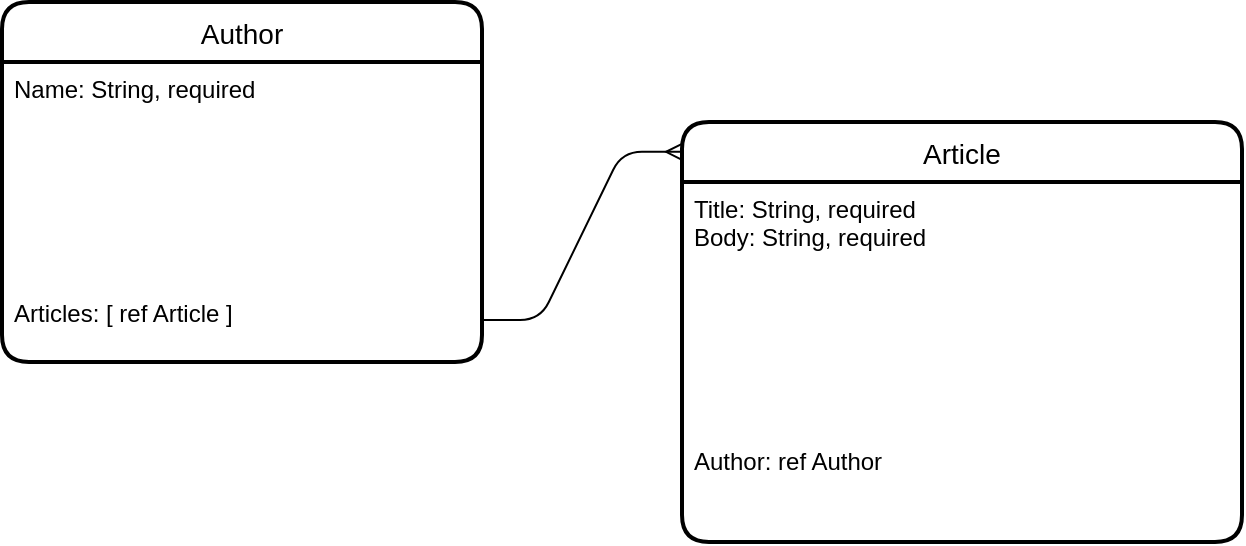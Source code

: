 <mxfile>
    <diagram id="Y-GhQWaVOYNz6FTfWHWT" name="Page-1">
        <mxGraphModel dx="621" dy="530" grid="1" gridSize="10" guides="1" tooltips="1" connect="1" arrows="1" fold="1" page="1" pageScale="1" pageWidth="850" pageHeight="1100" math="0" shadow="0">
            <root>
                <mxCell id="0"/>
                <mxCell id="1" parent="0"/>
                <mxCell id="2" value="Author" style="swimlane;childLayout=stackLayout;horizontal=1;startSize=30;horizontalStack=0;rounded=1;fontSize=14;fontStyle=0;strokeWidth=2;resizeParent=0;resizeLast=1;shadow=0;dashed=0;align=center;" vertex="1" parent="1">
                    <mxGeometry x="100" y="120" width="240" height="180" as="geometry"/>
                </mxCell>
                <mxCell id="3" value="Name: String, required&#10;&#10;&#10;&#10;&#10;&#10;&#10;&#10;Articles: [ ref Article ]&#10;" style="align=left;strokeColor=none;fillColor=none;spacingLeft=4;fontSize=12;verticalAlign=top;resizable=0;rotatable=0;part=1;" vertex="1" parent="2">
                    <mxGeometry y="30" width="240" height="150" as="geometry"/>
                </mxCell>
                <mxCell id="4" value="Article" style="swimlane;childLayout=stackLayout;horizontal=1;startSize=30;horizontalStack=0;rounded=1;fontSize=14;fontStyle=0;strokeWidth=2;resizeParent=0;resizeLast=1;shadow=0;dashed=0;align=center;" vertex="1" parent="1">
                    <mxGeometry x="440" y="180" width="280" height="210" as="geometry"/>
                </mxCell>
                <mxCell id="5" value="Title: String, required&#10;Body: String, required&#10;&#10;&#10;&#10;&#10;&#10;&#10;&#10;Author: ref Author&#10;" style="align=left;strokeColor=none;fillColor=none;spacingLeft=4;fontSize=12;verticalAlign=top;resizable=0;rotatable=0;part=1;" vertex="1" parent="4">
                    <mxGeometry y="30" width="280" height="180" as="geometry"/>
                </mxCell>
                <mxCell id="6" value="" style="edgeStyle=entityRelationEdgeStyle;fontSize=12;html=1;endArrow=ERmany;entryX=0;entryY=0.071;entryDx=0;entryDy=0;exitX=0.996;exitY=0.86;exitDx=0;exitDy=0;exitPerimeter=0;entryPerimeter=0;" edge="1" parent="1" source="3" target="4">
                    <mxGeometry width="100" height="100" relative="1" as="geometry">
                        <mxPoint x="370" y="460" as="sourcePoint"/>
                        <mxPoint x="470" y="360" as="targetPoint"/>
                    </mxGeometry>
                </mxCell>
            </root>
        </mxGraphModel>
    </diagram>
</mxfile>